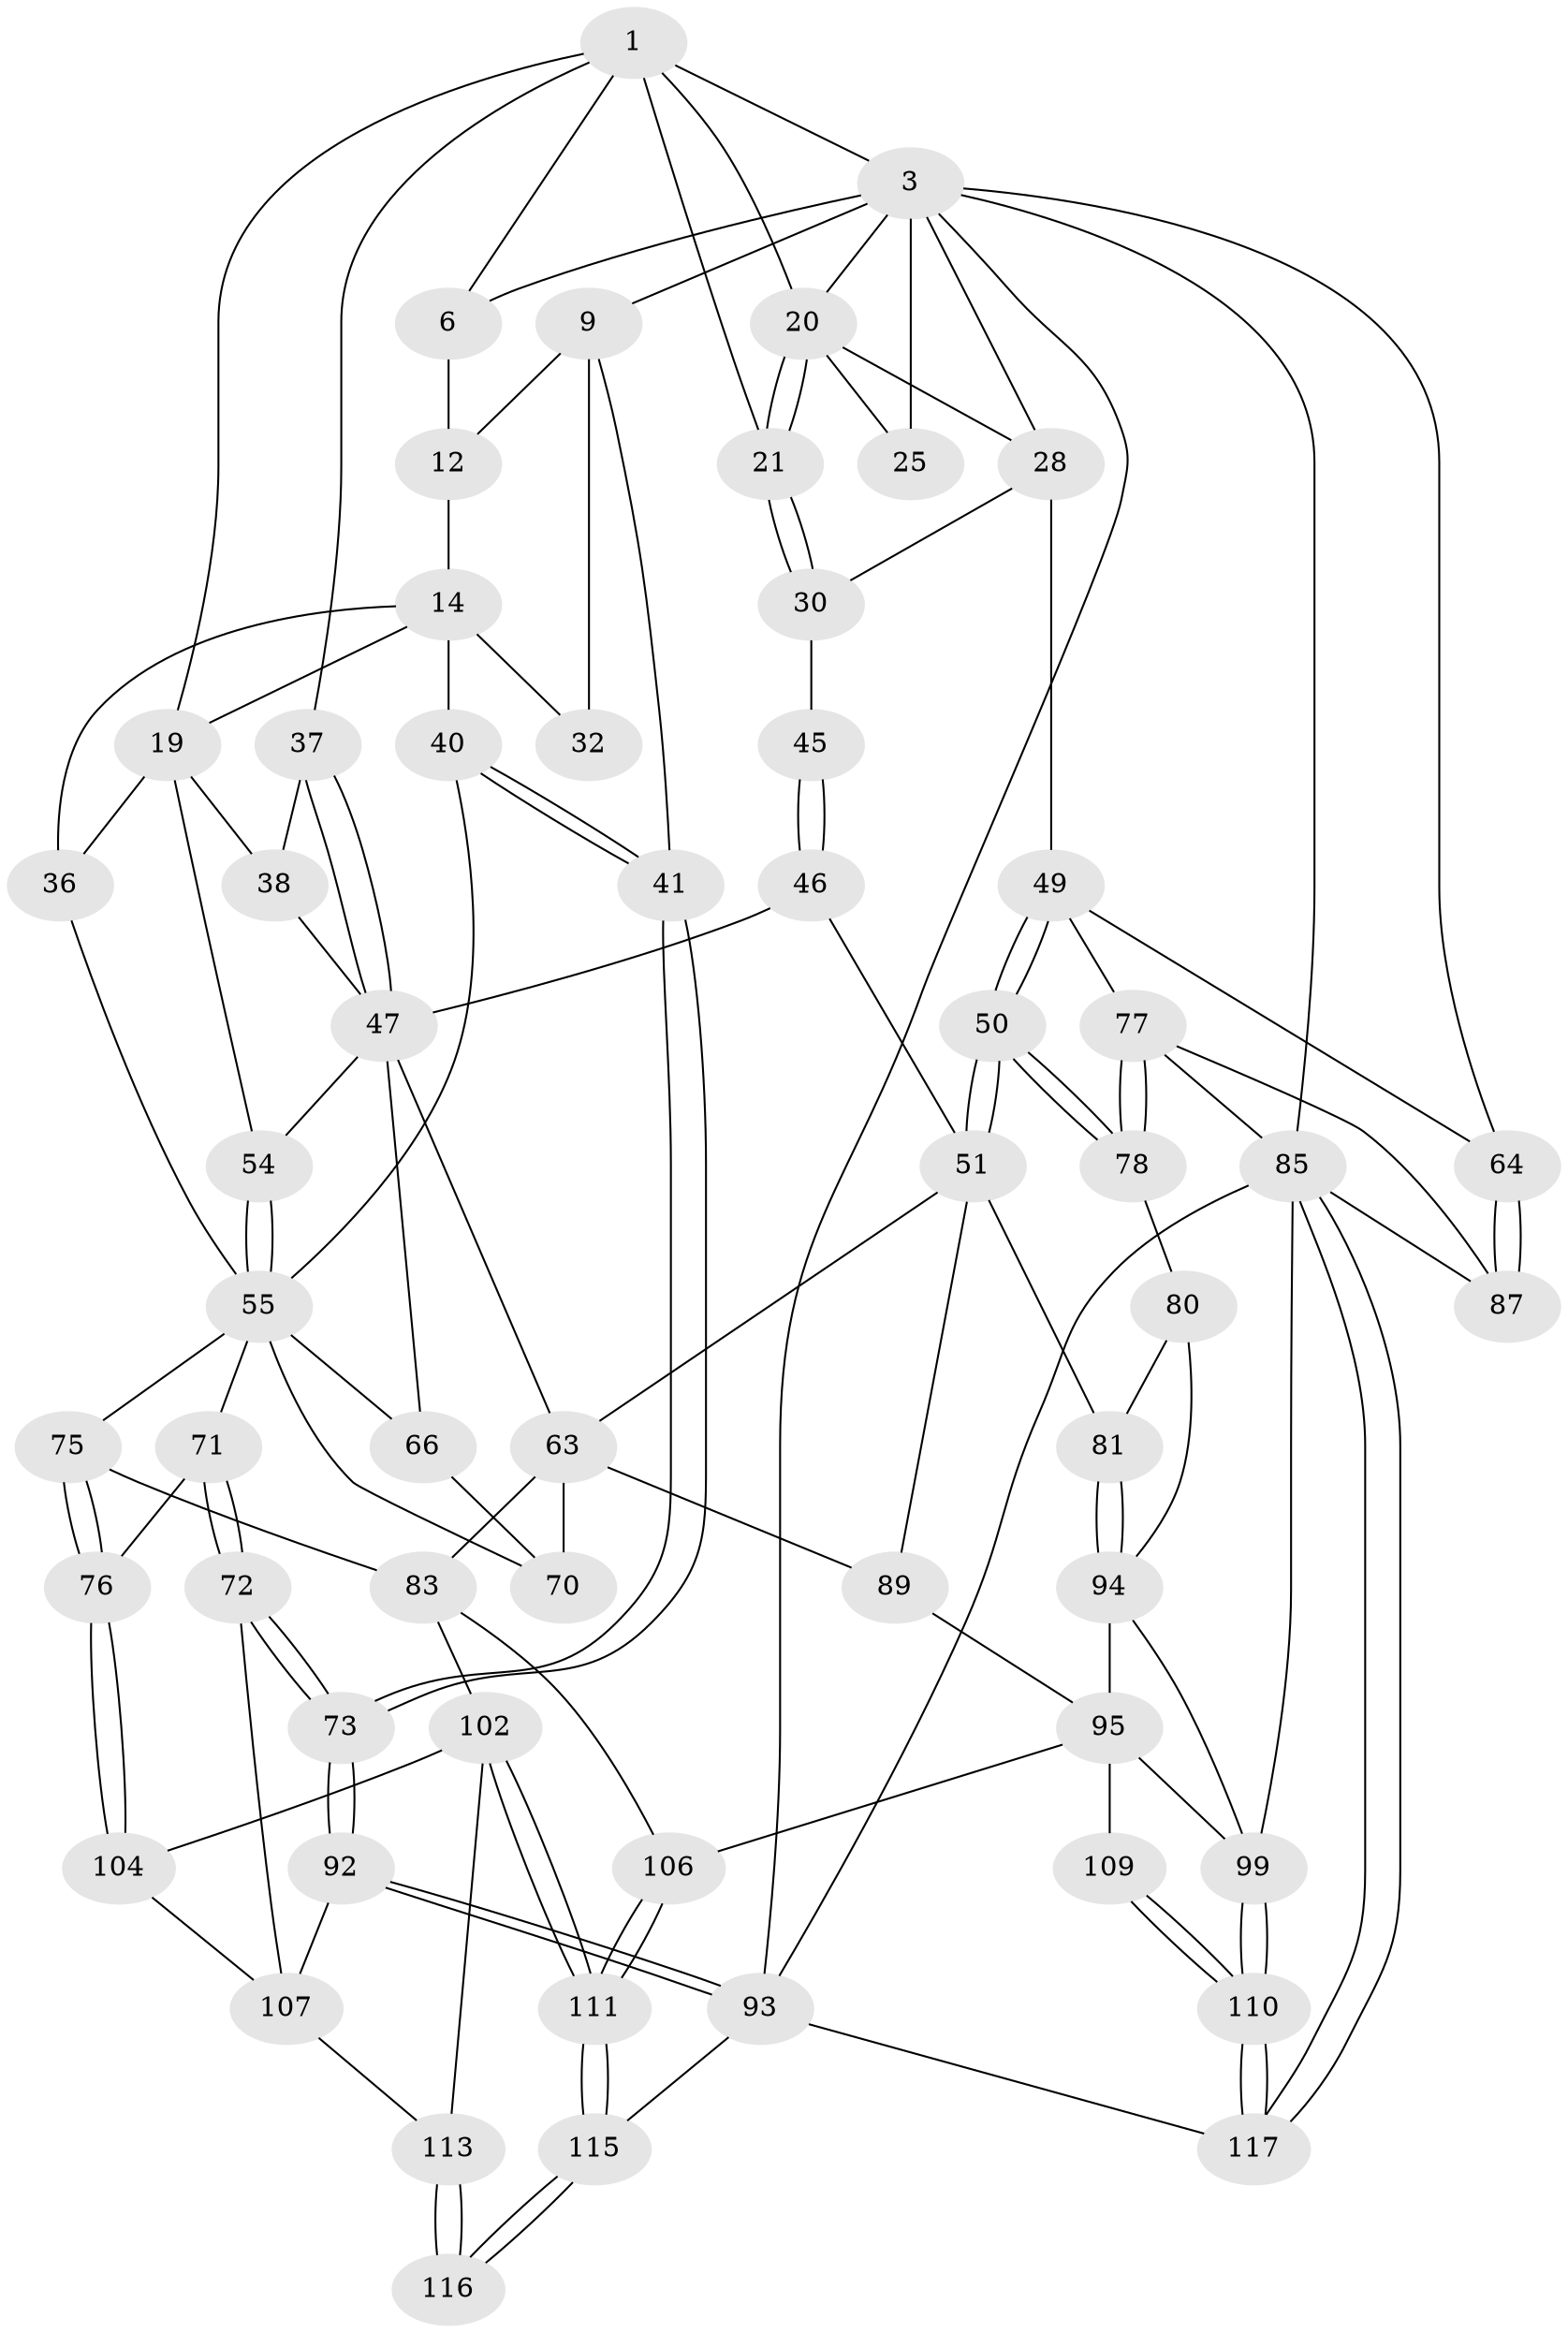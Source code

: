 // original degree distribution, {3: 0.01694915254237288, 4: 0.2627118644067797, 6: 0.2457627118644068, 5: 0.4745762711864407}
// Generated by graph-tools (version 1.1) at 2025/28/03/15/25 16:28:08]
// undirected, 59 vertices, 135 edges
graph export_dot {
graph [start="1"]
  node [color=gray90,style=filled];
  1 [pos="+0.6049192322664789+0",super="+2+7"];
  3 [pos="+1+0",super="+23+4"];
  6 [pos="+0.22473980335567142+0",super="+8"];
  9 [pos="+0+0.09837765007743307",super="+10+34"];
  12 [pos="+0.12811337634599143+0.015103979477118926",super="+13"];
  14 [pos="+0.21869942463373224+0.14366600515134295",super="+15"];
  19 [pos="+0.3635012995967969+0.1785329666244654",super="+35"];
  20 [pos="+0.6629657585406773+0",super="+24"];
  21 [pos="+0.604312099773898+0.11624381333955366"];
  25 [pos="+0.9322111812818317+0.1834967203593358"];
  28 [pos="+0.8247333092145049+0.2914586647726821",super="+29"];
  30 [pos="+0.6104857477127452+0.12792724891373103",super="+44"];
  32 [pos="+0.07378837665838518+0.20557606967037062",super="+33"];
  36 [pos="+0.23936733563647955+0.2361786411194375",super="+42"];
  37 [pos="+0.4531721580963749+0.24962353717709326"];
  38 [pos="+0.36162116923714877+0.33190805310671684"];
  40 [pos="+0+0.3858973824891869",super="+48"];
  41 [pos="+0+0.44309414585798296"];
  45 [pos="+0.5394641137118056+0.2957263729102851",super="+53"];
  46 [pos="+0.4979469508415649+0.35449370855247647",super="+52"];
  47 [pos="+0.485950880785362+0.3572314993493231",super="+59"];
  49 [pos="+0.8171577770468024+0.32589213540760587",super="+65"];
  50 [pos="+0.7380724666735021+0.4441064635050539"];
  51 [pos="+0.6828708704901605+0.4448566822817381",super="+62"];
  54 [pos="+0.307399979326657+0.36796093318473805"];
  55 [pos="+0.2822717030317133+0.3840798572730717",super="+57"];
  63 [pos="+0.5108103209288833+0.5035387301939036",super="+68"];
  64 [pos="+1+0.4619734138703503"];
  66 [pos="+0.39221137962522+0.4730483855231782"];
  70 [pos="+0.40124656315037793+0.4887991562897732"];
  71 [pos="+0.10524913006022688+0.6019880739280675"];
  72 [pos="+0.08983196133203601+0.6035645000840548"];
  73 [pos="+0+0.5809309417643863"];
  75 [pos="+0.25022189193189515+0.5896016605077385"];
  76 [pos="+0.12729913701122236+0.6072629012304361"];
  77 [pos="+0.8909045363380201+0.5318429544590764",super="+88"];
  78 [pos="+0.7883239513254782+0.5395064816165653",super="+79"];
  80 [pos="+0.7618294932674738+0.6153294261720813"];
  81 [pos="+0.6340855998049257+0.6360018967712241"];
  83 [pos="+0.30512950070394523+0.6120144056457457",super="+84"];
  85 [pos="+1+1",super="+86"];
  87 [pos="+1+0.5489269752069683"];
  89 [pos="+0.513799885682285+0.6579357485120443"];
  92 [pos="+0+1"];
  93 [pos="+0+1",super="+118"];
  94 [pos="+0.6604668083829753+0.7154472823004081",super="+97"];
  95 [pos="+0.6313884258525798+0.7367873915409957",super="+108+96"];
  99 [pos="+0.8700611997758435+0.8057073656976753",super="+100"];
  102 [pos="+0.27751129703684474+0.7824926910907929",super="+103"];
  104 [pos="+0.18511561501955498+0.7730267220499518"];
  106 [pos="+0.48288501929576666+0.7747998163579789"];
  107 [pos="+0.09531225904449879+0.8158002108608214",super="+112"];
  109 [pos="+0.6406301590009291+0.8936125682998249"];
  110 [pos="+0.6947098520312028+1"];
  111 [pos="+0.4019130910678506+0.9306699191986473"];
  113 [pos="+0.22960980738362094+0.8224829147939077",super="+114"];
  115 [pos="+0.3774616305320964+1"];
  116 [pos="+0.3139359156133664+1"];
  117 [pos="+0.6773717211811894+1"];
  1 -- 3;
  1 -- 20;
  1 -- 19;
  1 -- 21;
  1 -- 6;
  1 -- 37;
  3 -- 25 [weight=2];
  3 -- 64;
  3 -- 6;
  3 -- 9;
  3 -- 85;
  3 -- 28;
  3 -- 93;
  3 -- 20;
  6 -- 12;
  9 -- 32 [weight=3];
  9 -- 12;
  9 -- 41;
  12 -- 14 [weight=2];
  14 -- 19;
  14 -- 32;
  14 -- 36 [weight=2];
  14 -- 40 [weight=2];
  19 -- 54;
  19 -- 36;
  19 -- 38;
  20 -- 21;
  20 -- 21;
  20 -- 25;
  20 -- 28;
  21 -- 30;
  21 -- 30;
  28 -- 49;
  28 -- 30;
  30 -- 45 [weight=2];
  36 -- 55;
  37 -- 38;
  37 -- 47;
  37 -- 47;
  38 -- 47;
  40 -- 41;
  40 -- 41;
  40 -- 55;
  41 -- 73;
  41 -- 73;
  45 -- 46 [weight=2];
  45 -- 46;
  46 -- 47;
  46 -- 51;
  47 -- 66;
  47 -- 54;
  47 -- 63;
  49 -- 50;
  49 -- 50;
  49 -- 64;
  49 -- 77;
  50 -- 51;
  50 -- 51;
  50 -- 78;
  50 -- 78;
  51 -- 89;
  51 -- 81;
  51 -- 63;
  54 -- 55;
  54 -- 55;
  55 -- 66;
  55 -- 70;
  55 -- 71;
  55 -- 75;
  63 -- 89;
  63 -- 83 [weight=2];
  63 -- 70;
  64 -- 87;
  64 -- 87;
  66 -- 70;
  71 -- 72;
  71 -- 72;
  71 -- 76;
  72 -- 73;
  72 -- 73;
  72 -- 107;
  73 -- 92;
  73 -- 92;
  75 -- 76;
  75 -- 76;
  75 -- 83;
  76 -- 104;
  76 -- 104;
  77 -- 78 [weight=2];
  77 -- 78;
  77 -- 85;
  77 -- 87;
  78 -- 80;
  80 -- 81;
  80 -- 94;
  81 -- 94;
  81 -- 94;
  83 -- 102;
  83 -- 106;
  85 -- 117;
  85 -- 117;
  85 -- 93;
  85 -- 99;
  85 -- 87;
  89 -- 95;
  92 -- 93;
  92 -- 93;
  92 -- 107;
  93 -- 117;
  93 -- 115;
  94 -- 95;
  94 -- 99;
  95 -- 109 [weight=2];
  95 -- 106;
  95 -- 99;
  99 -- 110;
  99 -- 110;
  102 -- 111;
  102 -- 111;
  102 -- 104;
  102 -- 113;
  104 -- 107;
  106 -- 111;
  106 -- 111;
  107 -- 113;
  109 -- 110;
  109 -- 110;
  110 -- 117;
  110 -- 117;
  111 -- 115;
  111 -- 115;
  113 -- 116 [weight=2];
  113 -- 116;
  115 -- 116;
  115 -- 116;
}

